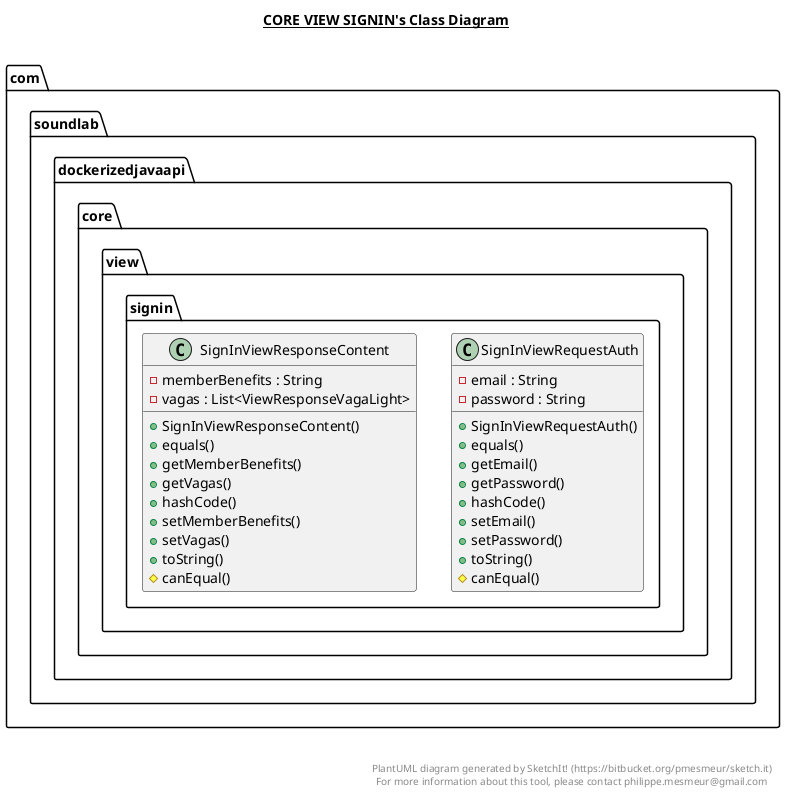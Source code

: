 @startuml

title __CORE VIEW SIGNIN's Class Diagram__\n

  namespace com.soundlab.dockerizedjavaapi {
    namespace core.view.signin {
          class com.soundlab.dockerizedjavaapi.core.view.signin.SignInViewRequestAuth {
              - email : String
              - password : String
              + SignInViewRequestAuth()
              + equals()
              + getEmail()
              + getPassword()
              + hashCode()
              + setEmail()
              + setPassword()
              + toString()
              # canEqual()
          }
    }
  }
  

  namespace com.soundlab.dockerizedjavaapi {
    namespace core.view.signin {
          class com.soundlab.dockerizedjavaapi.core.view.signin.SignInViewResponseContent {
              - memberBenefits : String
              - vagas : List<ViewResponseVagaLight>
              + SignInViewResponseContent()
              + equals()
              + getMemberBenefits()
              + getVagas()
              + hashCode()
              + setMemberBenefits()
              + setVagas()
              + toString()
              # canEqual()
          }
    }
  }
  



right footer


PlantUML diagram generated by SketchIt! (https://bitbucket.org/pmesmeur/sketch.it)
For more information about this tool, please contact philippe.mesmeur@gmail.com
endfooter

@enduml
